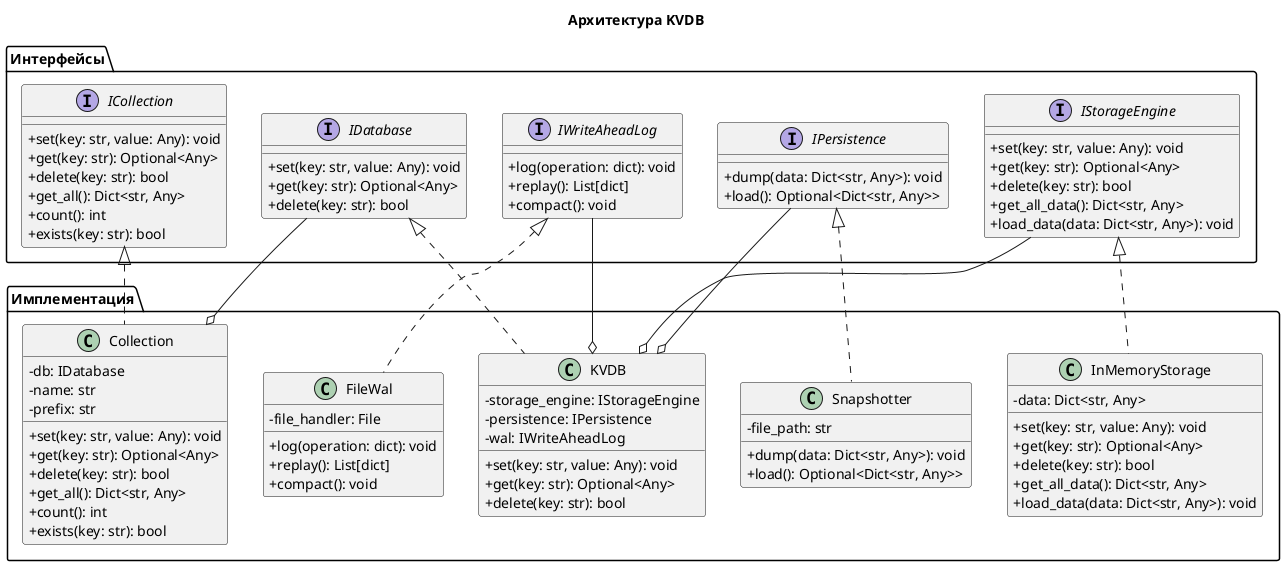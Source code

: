 @startuml architecture
skinparam classAttributeIconSize 0

title Архитектура KVDB

package "Интерфейсы" {
    interface IDatabase {
        + set(key: str, value: Any): void
        + get(key: str): Optional<Any>
        + delete(key: str): bool
    }

    interface IStorageEngine {
        + set(key: str, value: Any): void
        + get(key: str): Optional<Any>
        + delete(key: str): bool
        + get_all_data(): Dict<str, Any>
        + load_data(data: Dict<str, Any>): void
    }

    interface IPersistence {
        + dump(data: Dict<str, Any>): void
        + load(): Optional<Dict<str, Any>>
    }

     interface IWriteAheadLog {
        + log(operation: dict): void
        + replay(): List[dict]
        + compact(): void
    }

    interface ICollection {
        + set(key: str, value: Any): void
        + get(key: str): Optional<Any>
        + delete(key: str): bool
        + get_all(): Dict<str, Any>
        + count(): int
        + exists(key: str): bool
    }
}

package "Имплементация" {
    class KVDB {
        - storage_engine: IStorageEngine
        - persistence: IPersistence
        - wal: IWriteAheadLog
        + set(key: str, value: Any): void
        + get(key: str): Optional<Any>
        + delete(key: str): bool
    }

    class InMemoryStorage {
        - data: Dict<str, Any>
        + set(key: str, value: Any): void
        + get(key: str): Optional<Any>
        + delete(key: str): bool
        + get_all_data(): Dict<str, Any>
        + load_data(data: Dict<str, Any>): void
    }

    class Snapshotter {
        - file_path: str
        + dump(data: Dict<str, Any>): void
        + load(): Optional<Dict<str, Any>>
    }

    class FileWal {
        - file_handler: File
        + log(operation: dict): void
        + replay(): List[dict]
        + compact(): void
    }

    class Collection {
        - db: IDatabase
        - name: str
        - prefix: str
        + set(key: str, value: Any): void
        + get(key: str): Optional<Any>
        + delete(key: str): bool
        + get_all(): Dict<str, Any>
        + count(): int
        + exists(key: str): bool
    }
}

IDatabase <|.. KVDB
IStorageEngine <|.. InMemoryStorage
IPersistence <|.. Snapshotter
IWriteAheadLog <|.. FileWal
ICollection <|.. Collection

KVDB o-- IStorageEngine
KVDB o-- IPersistence
KVDB o-- IWriteAheadLog
Collection o-- IDatabase

@enduml